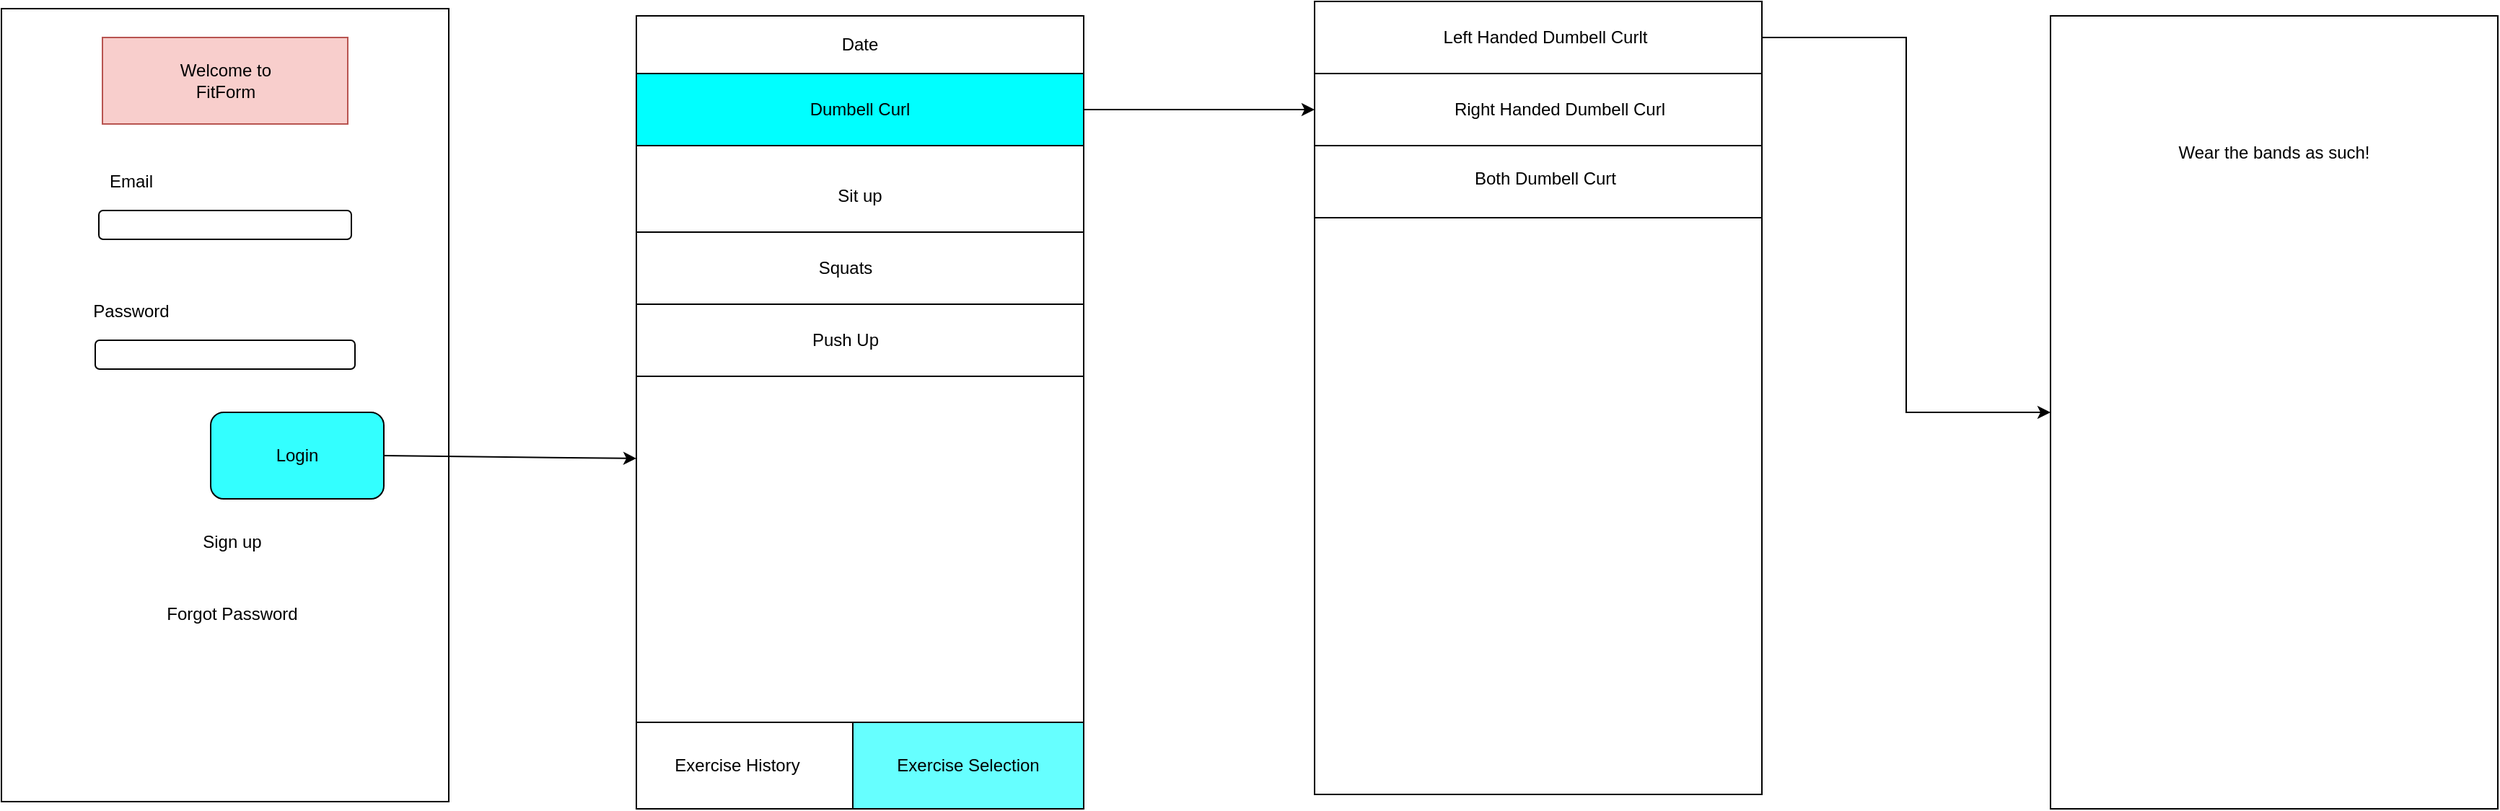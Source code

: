 <mxfile version="13.10.0" type="github">
  <diagram id="e-ee0QmtgQHJ4ycG82sS" name="Page-1">
    <mxGraphModel dx="2062" dy="1118" grid="1" gridSize="10" guides="1" tooltips="1" connect="1" arrows="1" fold="1" page="1" pageScale="1" pageWidth="850" pageHeight="1100" math="0" shadow="0">
      <root>
        <mxCell id="0" />
        <mxCell id="1" parent="0" />
        <mxCell id="9j7n6zs5w9OX0z1cPaT8-1" value="" style="rounded=0;whiteSpace=wrap;html=1;" vertex="1" parent="1">
          <mxGeometry x="160" y="70" width="310" height="550" as="geometry" />
        </mxCell>
        <mxCell id="9j7n6zs5w9OX0z1cPaT8-2" value="" style="rounded=0;whiteSpace=wrap;html=1;fillColor=#f8cecc;strokeColor=#b85450;" vertex="1" parent="1">
          <mxGeometry x="230" y="90" width="170" height="60" as="geometry" />
        </mxCell>
        <mxCell id="9j7n6zs5w9OX0z1cPaT8-3" value="Welcome to FitForm" style="text;html=1;strokeColor=none;fillColor=none;align=center;verticalAlign=middle;whiteSpace=wrap;rounded=0;" vertex="1" parent="1">
          <mxGeometry x="277.5" y="105" width="75" height="30" as="geometry" />
        </mxCell>
        <mxCell id="9j7n6zs5w9OX0z1cPaT8-8" value="" style="rounded=1;whiteSpace=wrap;html=1;" vertex="1" parent="1">
          <mxGeometry x="227.5" y="210" width="175" height="20" as="geometry" />
        </mxCell>
        <mxCell id="9j7n6zs5w9OX0z1cPaT8-9" value="" style="rounded=1;whiteSpace=wrap;html=1;" vertex="1" parent="1">
          <mxGeometry x="225" y="300" width="180" height="20" as="geometry" />
        </mxCell>
        <mxCell id="9j7n6zs5w9OX0z1cPaT8-10" value="Email" style="text;html=1;strokeColor=none;fillColor=none;align=center;verticalAlign=middle;whiteSpace=wrap;rounded=0;" vertex="1" parent="1">
          <mxGeometry x="230" y="180" width="40" height="20" as="geometry" />
        </mxCell>
        <mxCell id="9j7n6zs5w9OX0z1cPaT8-11" value="Password" style="text;html=1;strokeColor=none;fillColor=none;align=center;verticalAlign=middle;whiteSpace=wrap;rounded=0;" vertex="1" parent="1">
          <mxGeometry x="230" y="270" width="40" height="20" as="geometry" />
        </mxCell>
        <mxCell id="9j7n6zs5w9OX0z1cPaT8-13" value="" style="rounded=1;whiteSpace=wrap;html=1;fillColor=#33FFFF;" vertex="1" parent="1">
          <mxGeometry x="305" y="350" width="120" height="60" as="geometry" />
        </mxCell>
        <mxCell id="9j7n6zs5w9OX0z1cPaT8-14" value="Login" style="text;html=1;strokeColor=none;fillColor=none;align=center;verticalAlign=middle;whiteSpace=wrap;rounded=0;" vertex="1" parent="1">
          <mxGeometry x="345" y="370" width="40" height="20" as="geometry" />
        </mxCell>
        <mxCell id="9j7n6zs5w9OX0z1cPaT8-15" value="Sign up" style="text;html=1;strokeColor=none;fillColor=none;align=center;verticalAlign=middle;whiteSpace=wrap;rounded=0;" vertex="1" parent="1">
          <mxGeometry x="290" y="430" width="60" height="20" as="geometry" />
        </mxCell>
        <mxCell id="9j7n6zs5w9OX0z1cPaT8-16" value="Forgot Password" style="text;html=1;strokeColor=none;fillColor=none;align=center;verticalAlign=middle;whiteSpace=wrap;rounded=0;" vertex="1" parent="1">
          <mxGeometry x="265" y="470" width="110" height="40" as="geometry" />
        </mxCell>
        <mxCell id="9j7n6zs5w9OX0z1cPaT8-19" value="" style="rounded=0;whiteSpace=wrap;html=1;" vertex="1" parent="1">
          <mxGeometry x="600" y="75" width="310" height="550" as="geometry" />
        </mxCell>
        <mxCell id="9j7n6zs5w9OX0z1cPaT8-20" value="" style="rounded=0;whiteSpace=wrap;html=1;" vertex="1" parent="1">
          <mxGeometry x="600" y="565" width="170" height="60" as="geometry" />
        </mxCell>
        <mxCell id="9j7n6zs5w9OX0z1cPaT8-21" value="" style="rounded=0;whiteSpace=wrap;html=1;fillColor=#66FFFF;" vertex="1" parent="1">
          <mxGeometry x="750" y="565" width="160" height="60" as="geometry" />
        </mxCell>
        <mxCell id="9j7n6zs5w9OX0z1cPaT8-22" value="Exercise History" style="text;html=1;strokeColor=none;fillColor=none;align=center;verticalAlign=middle;whiteSpace=wrap;rounded=0;" vertex="1" parent="1">
          <mxGeometry x="620" y="580" width="100" height="30" as="geometry" />
        </mxCell>
        <mxCell id="9j7n6zs5w9OX0z1cPaT8-23" value="Exercise Selection" style="text;html=1;strokeColor=none;fillColor=none;align=center;verticalAlign=middle;whiteSpace=wrap;rounded=0;" vertex="1" parent="1">
          <mxGeometry x="745" y="585" width="170" height="20" as="geometry" />
        </mxCell>
        <mxCell id="9j7n6zs5w9OX0z1cPaT8-39" style="edgeStyle=orthogonalEdgeStyle;rounded=0;orthogonalLoop=1;jettySize=auto;html=1;exitX=1;exitY=0.5;exitDx=0;exitDy=0;" edge="1" parent="1" source="9j7n6zs5w9OX0z1cPaT8-25">
          <mxGeometry relative="1" as="geometry">
            <mxPoint x="1070" y="140" as="targetPoint" />
          </mxGeometry>
        </mxCell>
        <mxCell id="9j7n6zs5w9OX0z1cPaT8-25" value="" style="rounded=0;whiteSpace=wrap;html=1;fillColor=#00FFFF;" vertex="1" parent="1">
          <mxGeometry x="600" y="115" width="310" height="50" as="geometry" />
        </mxCell>
        <mxCell id="9j7n6zs5w9OX0z1cPaT8-26" value="" style="rounded=0;whiteSpace=wrap;html=1;" vertex="1" parent="1">
          <mxGeometry x="600" y="165" width="310" height="60" as="geometry" />
        </mxCell>
        <mxCell id="9j7n6zs5w9OX0z1cPaT8-27" value="" style="rounded=0;whiteSpace=wrap;html=1;" vertex="1" parent="1">
          <mxGeometry x="600" y="225" width="310" height="50" as="geometry" />
        </mxCell>
        <mxCell id="9j7n6zs5w9OX0z1cPaT8-28" value="Date" style="text;html=1;strokeColor=none;fillColor=none;align=center;verticalAlign=middle;whiteSpace=wrap;rounded=0;" vertex="1" parent="1">
          <mxGeometry x="690" y="85" width="130" height="20" as="geometry" />
        </mxCell>
        <mxCell id="9j7n6zs5w9OX0z1cPaT8-30" value="Dumbell Curl" style="text;html=1;strokeColor=none;fillColor=none;align=center;verticalAlign=middle;whiteSpace=wrap;rounded=0;" vertex="1" parent="1">
          <mxGeometry x="640" y="125" width="230" height="30" as="geometry" />
        </mxCell>
        <mxCell id="9j7n6zs5w9OX0z1cPaT8-32" value="Sit up" style="text;html=1;strokeColor=none;fillColor=none;align=center;verticalAlign=middle;whiteSpace=wrap;rounded=0;" vertex="1" parent="1">
          <mxGeometry x="640" y="185" width="230" height="30" as="geometry" />
        </mxCell>
        <mxCell id="9j7n6zs5w9OX0z1cPaT8-33" value="Squats" style="text;html=1;strokeColor=none;fillColor=none;align=center;verticalAlign=middle;whiteSpace=wrap;rounded=0;" vertex="1" parent="1">
          <mxGeometry x="630" y="235" width="230" height="30" as="geometry" />
        </mxCell>
        <mxCell id="9j7n6zs5w9OX0z1cPaT8-35" value="" style="rounded=0;whiteSpace=wrap;html=1;" vertex="1" parent="1">
          <mxGeometry x="600" y="275" width="310" height="50" as="geometry" />
        </mxCell>
        <mxCell id="9j7n6zs5w9OX0z1cPaT8-36" value="Push Up" style="text;html=1;strokeColor=none;fillColor=none;align=center;verticalAlign=middle;whiteSpace=wrap;rounded=0;" vertex="1" parent="1">
          <mxGeometry x="670" y="292.5" width="150" height="15" as="geometry" />
        </mxCell>
        <mxCell id="9j7n6zs5w9OX0z1cPaT8-40" value="" style="rounded=0;whiteSpace=wrap;html=1;" vertex="1" parent="1">
          <mxGeometry x="1070" y="65" width="310" height="550" as="geometry" />
        </mxCell>
        <mxCell id="9j7n6zs5w9OX0z1cPaT8-51" style="edgeStyle=orthogonalEdgeStyle;rounded=0;orthogonalLoop=1;jettySize=auto;html=1;exitX=1;exitY=0.5;exitDx=0;exitDy=0;" edge="1" parent="1" source="9j7n6zs5w9OX0z1cPaT8-42" target="9j7n6zs5w9OX0z1cPaT8-49">
          <mxGeometry relative="1" as="geometry" />
        </mxCell>
        <mxCell id="9j7n6zs5w9OX0z1cPaT8-42" value="" style="rounded=0;whiteSpace=wrap;html=1;" vertex="1" parent="1">
          <mxGeometry x="1070" y="65" width="310" height="50" as="geometry" />
        </mxCell>
        <mxCell id="9j7n6zs5w9OX0z1cPaT8-43" value="" style="rounded=0;whiteSpace=wrap;html=1;" vertex="1" parent="1">
          <mxGeometry x="1070" y="165" width="310" height="50" as="geometry" />
        </mxCell>
        <mxCell id="9j7n6zs5w9OX0z1cPaT8-44" value="" style="rounded=0;whiteSpace=wrap;html=1;" vertex="1" parent="1">
          <mxGeometry x="1070" y="115" width="310" height="50" as="geometry" />
        </mxCell>
        <mxCell id="9j7n6zs5w9OX0z1cPaT8-45" value="Left Handed Dumbell Curlt" style="text;html=1;strokeColor=none;fillColor=none;align=center;verticalAlign=middle;whiteSpace=wrap;rounded=0;" vertex="1" parent="1">
          <mxGeometry x="1150" y="82.5" width="160" height="15" as="geometry" />
        </mxCell>
        <mxCell id="9j7n6zs5w9OX0z1cPaT8-46" value="Both Dumbell Curt" style="text;html=1;strokeColor=none;fillColor=none;align=center;verticalAlign=middle;whiteSpace=wrap;rounded=0;" vertex="1" parent="1">
          <mxGeometry x="1150" y="180" width="160" height="15" as="geometry" />
        </mxCell>
        <mxCell id="9j7n6zs5w9OX0z1cPaT8-47" value="Right Handed Dumbell Curl" style="text;html=1;strokeColor=none;fillColor=none;align=center;verticalAlign=middle;whiteSpace=wrap;rounded=0;" vertex="1" parent="1">
          <mxGeometry x="1160" y="132.5" width="160" height="15" as="geometry" />
        </mxCell>
        <mxCell id="9j7n6zs5w9OX0z1cPaT8-49" value="" style="rounded=0;whiteSpace=wrap;html=1;" vertex="1" parent="1">
          <mxGeometry x="1580" y="75" width="310" height="550" as="geometry" />
        </mxCell>
        <mxCell id="9j7n6zs5w9OX0z1cPaT8-52" value="Wear the bands as such!" style="text;html=1;strokeColor=none;fillColor=none;align=center;verticalAlign=middle;whiteSpace=wrap;rounded=0;" vertex="1" parent="1">
          <mxGeometry x="1660" y="105" width="150" height="130" as="geometry" />
        </mxCell>
        <mxCell id="9j7n6zs5w9OX0z1cPaT8-53" value="" style="endArrow=classic;html=1;exitX=1;exitY=0.5;exitDx=0;exitDy=0;" edge="1" parent="1" source="9j7n6zs5w9OX0z1cPaT8-13">
          <mxGeometry width="50" height="50" relative="1" as="geometry">
            <mxPoint x="1040" y="430" as="sourcePoint" />
            <mxPoint x="600" y="382" as="targetPoint" />
          </mxGeometry>
        </mxCell>
      </root>
    </mxGraphModel>
  </diagram>
</mxfile>
